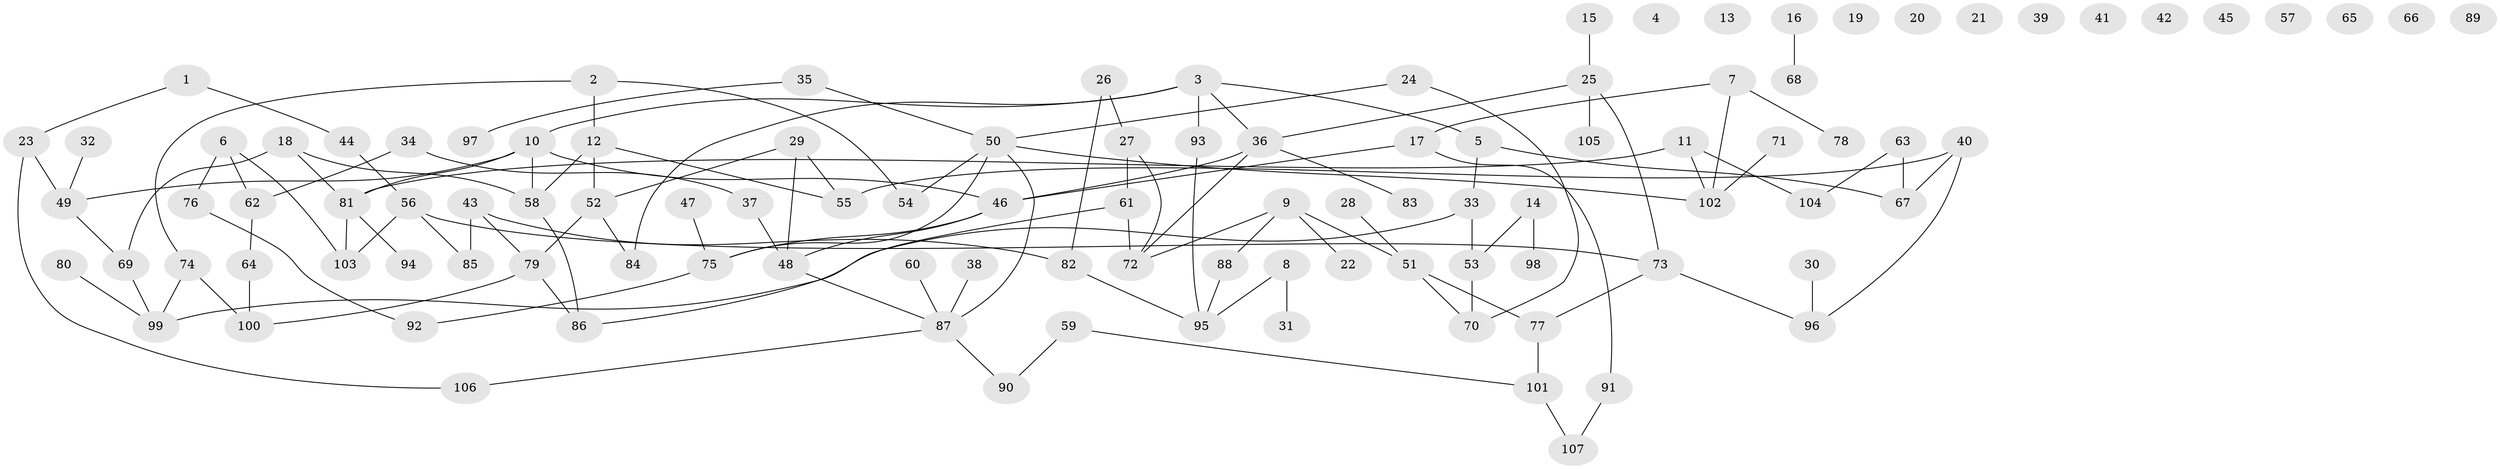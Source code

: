 // Generated by graph-tools (version 1.1) at 2025/49/03/09/25 03:49:11]
// undirected, 107 vertices, 126 edges
graph export_dot {
graph [start="1"]
  node [color=gray90,style=filled];
  1;
  2;
  3;
  4;
  5;
  6;
  7;
  8;
  9;
  10;
  11;
  12;
  13;
  14;
  15;
  16;
  17;
  18;
  19;
  20;
  21;
  22;
  23;
  24;
  25;
  26;
  27;
  28;
  29;
  30;
  31;
  32;
  33;
  34;
  35;
  36;
  37;
  38;
  39;
  40;
  41;
  42;
  43;
  44;
  45;
  46;
  47;
  48;
  49;
  50;
  51;
  52;
  53;
  54;
  55;
  56;
  57;
  58;
  59;
  60;
  61;
  62;
  63;
  64;
  65;
  66;
  67;
  68;
  69;
  70;
  71;
  72;
  73;
  74;
  75;
  76;
  77;
  78;
  79;
  80;
  81;
  82;
  83;
  84;
  85;
  86;
  87;
  88;
  89;
  90;
  91;
  92;
  93;
  94;
  95;
  96;
  97;
  98;
  99;
  100;
  101;
  102;
  103;
  104;
  105;
  106;
  107;
  1 -- 23;
  1 -- 44;
  2 -- 12;
  2 -- 54;
  2 -- 74;
  3 -- 5;
  3 -- 10;
  3 -- 36;
  3 -- 84;
  3 -- 93;
  5 -- 33;
  5 -- 67;
  6 -- 62;
  6 -- 76;
  6 -- 103;
  7 -- 17;
  7 -- 78;
  7 -- 102;
  8 -- 31;
  8 -- 95;
  9 -- 22;
  9 -- 51;
  9 -- 72;
  9 -- 88;
  10 -- 46;
  10 -- 49;
  10 -- 58;
  10 -- 81;
  11 -- 81;
  11 -- 102;
  11 -- 104;
  12 -- 52;
  12 -- 55;
  12 -- 58;
  14 -- 53;
  14 -- 98;
  15 -- 25;
  16 -- 68;
  17 -- 46;
  17 -- 91;
  18 -- 58;
  18 -- 69;
  18 -- 81;
  23 -- 49;
  23 -- 106;
  24 -- 50;
  24 -- 70;
  25 -- 36;
  25 -- 73;
  25 -- 105;
  26 -- 27;
  26 -- 82;
  27 -- 61;
  27 -- 72;
  28 -- 51;
  29 -- 48;
  29 -- 52;
  29 -- 55;
  30 -- 96;
  32 -- 49;
  33 -- 53;
  33 -- 99;
  34 -- 37;
  34 -- 62;
  35 -- 50;
  35 -- 97;
  36 -- 46;
  36 -- 72;
  36 -- 83;
  37 -- 48;
  38 -- 87;
  40 -- 55;
  40 -- 67;
  40 -- 96;
  43 -- 79;
  43 -- 82;
  43 -- 85;
  44 -- 56;
  46 -- 48;
  46 -- 75;
  47 -- 75;
  48 -- 87;
  49 -- 69;
  50 -- 54;
  50 -- 75;
  50 -- 87;
  50 -- 102;
  51 -- 70;
  51 -- 77;
  52 -- 79;
  52 -- 84;
  53 -- 70;
  56 -- 73;
  56 -- 85;
  56 -- 103;
  58 -- 86;
  59 -- 90;
  59 -- 101;
  60 -- 87;
  61 -- 72;
  61 -- 86;
  62 -- 64;
  63 -- 67;
  63 -- 104;
  64 -- 100;
  69 -- 99;
  71 -- 102;
  73 -- 77;
  73 -- 96;
  74 -- 99;
  74 -- 100;
  75 -- 92;
  76 -- 92;
  77 -- 101;
  79 -- 86;
  79 -- 100;
  80 -- 99;
  81 -- 94;
  81 -- 103;
  82 -- 95;
  87 -- 90;
  87 -- 106;
  88 -- 95;
  91 -- 107;
  93 -- 95;
  101 -- 107;
}
